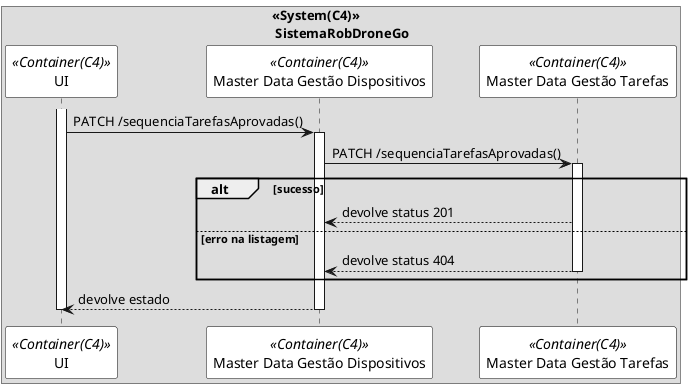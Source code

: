 @startuml vp2

skinparam sequence {
ParticipantBorderColor black
ParticipantBackgroundColor white
}

box "<<System(C4)>>\n SistemaRobDroneGo"
participant UI as ui <<Container(C4)>>
participant "Master Data Gestão Dispositivos" as mdgd <<Container(C4)>>
participant "Master Data Gestão Tarefas" as mdgt <<Container(C4)>>

activate ui
ui -> mdgd: PATCH /sequenciaTarefasAprovadas()
activate mdgd
mdgd -> mdgt: PATCH /sequenciaTarefasAprovadas()
activate mdgt
alt sucesso
mdgt --> mdgd: devolve status 201
else erro na listagem
mdgt --> mdgd: devolve status 404
deactivate mdgt
end
mdgd --> ui : devolve estado
deactivate mdgd
deactivate ui

end box

@enduml